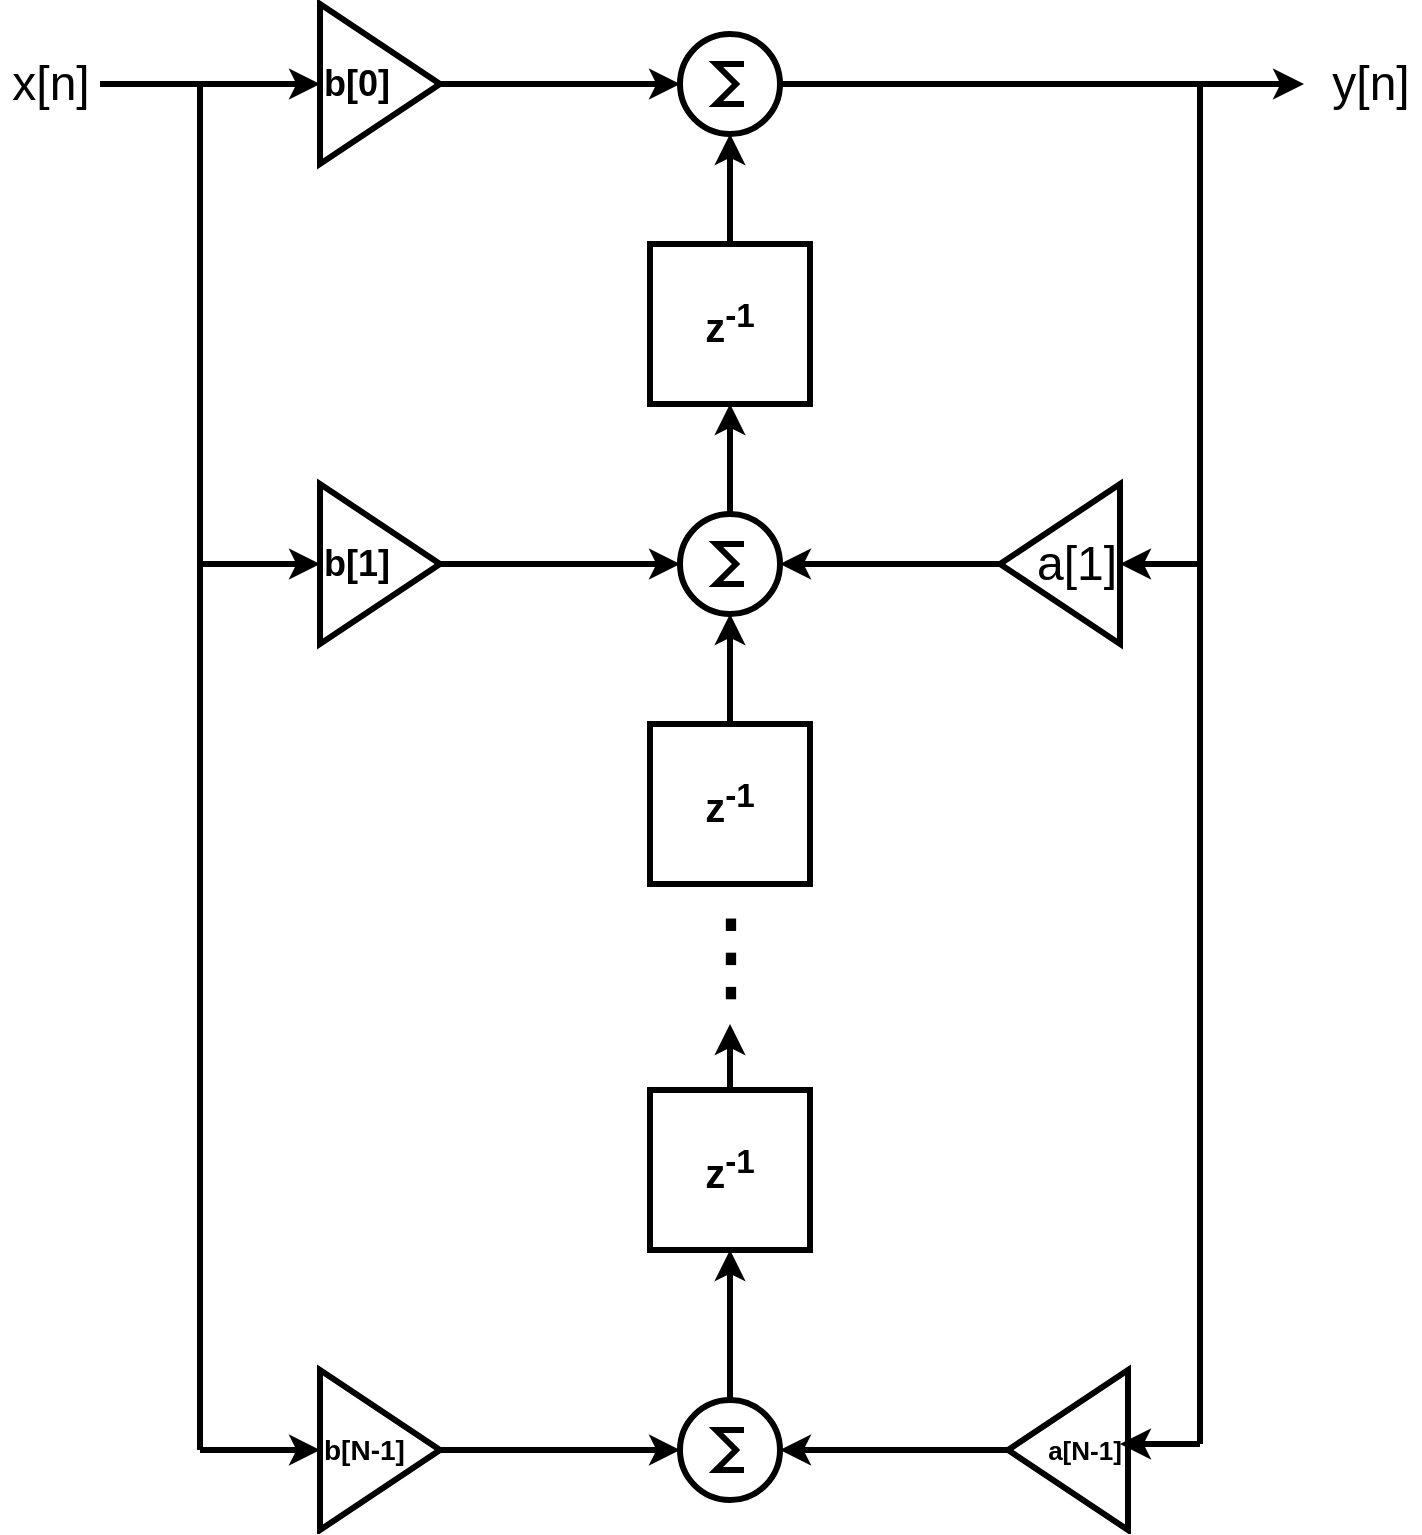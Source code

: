 <mxfile version="12.4.1" type="device" pages="1"><diagram name="Page-1" id="16e2658f-23c8-b752-8be9-c03fbebb8bbe"><mxGraphModel dx="1038" dy="531" grid="1" gridSize="10" guides="1" tooltips="1" connect="1" arrows="1" fold="1" page="1" pageScale="1" pageWidth="1100" pageHeight="850" background="#ffffff" math="0" shadow="0"><root><mxCell id="0"/><mxCell id="1" parent="0"/><mxCell id="TowRSBArlQda8DQyPEHv-1" value="&lt;b&gt;&lt;font style=&quot;font-size: 18px&quot;&gt;b[0]&lt;/font&gt;&lt;/b&gt;" style="triangle;whiteSpace=wrap;html=1;align=left;strokeWidth=3;shadow=0;" vertex="1" parent="1"><mxGeometry x="280" y="80" width="60" height="80" as="geometry"/></mxCell><mxCell id="TowRSBArlQda8DQyPEHv-7" value="" style="edgeStyle=orthogonalEdgeStyle;rounded=0;orthogonalLoop=1;jettySize=auto;html=1;strokeWidth=3;shadow=0;" edge="1" parent="1" source="TowRSBArlQda8DQyPEHv-3" target="TowRSBArlQda8DQyPEHv-2"><mxGeometry relative="1" as="geometry"/></mxCell><mxCell id="TowRSBArlQda8DQyPEHv-3" value="&lt;b style=&quot;font-size: 20px&quot;&gt;z&lt;sup&gt;-1&lt;/sup&gt;&lt;/b&gt;" style="whiteSpace=wrap;html=1;aspect=fixed;strokeWidth=3;shadow=0;" vertex="1" parent="1"><mxGeometry x="445" y="200" width="80" height="80" as="geometry"/></mxCell><mxCell id="TowRSBArlQda8DQyPEHv-10" value="" style="edgeStyle=orthogonalEdgeStyle;rounded=0;orthogonalLoop=1;jettySize=auto;html=1;strokeWidth=3;shadow=0;" edge="1" parent="1" source="TowRSBArlQda8DQyPEHv-2"><mxGeometry relative="1" as="geometry"><mxPoint x="772" y="120" as="targetPoint"/></mxGeometry></mxCell><mxCell id="TowRSBArlQda8DQyPEHv-2" value="" style="verticalLabelPosition=bottom;shadow=0;dashed=0;align=center;html=1;verticalAlign=top;shape=mxgraph.electrical.abstract.sum;strokeWidth=3;" vertex="1" parent="1"><mxGeometry x="460" y="95" width="50" height="50" as="geometry"/></mxCell><mxCell id="TowRSBArlQda8DQyPEHv-6" value="" style="edgeStyle=orthogonalEdgeStyle;rounded=0;orthogonalLoop=1;jettySize=auto;html=1;strokeWidth=3;shadow=0;" edge="1" parent="1" source="TowRSBArlQda8DQyPEHv-1" target="TowRSBArlQda8DQyPEHv-2"><mxGeometry relative="1" as="geometry"><mxPoint x="330" y="120" as="sourcePoint"/><mxPoint x="470" y="120" as="targetPoint"/></mxGeometry></mxCell><mxCell id="TowRSBArlQda8DQyPEHv-12" value="y&lt;font style=&quot;font-size: 24px;&quot;&gt;[n]&lt;/font&gt;" style="text;html=1;align=center;verticalAlign=middle;resizable=0;points=[];;autosize=1;fontSize=24;strokeWidth=3;shadow=0;" vertex="1" parent="1"><mxGeometry x="780" y="105" width="50" height="30" as="geometry"/></mxCell><mxCell id="TowRSBArlQda8DQyPEHv-15" value="" style="edgeStyle=orthogonalEdgeStyle;rounded=0;orthogonalLoop=1;jettySize=auto;html=1;fontSize=24;strokeWidth=3;shadow=0;" edge="1" parent="1" source="TowRSBArlQda8DQyPEHv-13" target="TowRSBArlQda8DQyPEHv-1"><mxGeometry relative="1" as="geometry"><mxPoint x="250" y="120" as="targetPoint"/></mxGeometry></mxCell><mxCell id="TowRSBArlQda8DQyPEHv-13" value="&lt;font style=&quot;font-size: 24px&quot;&gt;x[n]&lt;/font&gt;" style="text;html=1;align=center;verticalAlign=middle;resizable=0;points=[];;autosize=1;fontSize=24;strokeWidth=3;shadow=0;" vertex="1" parent="1"><mxGeometry x="120" y="105" width="50" height="30" as="geometry"/></mxCell><mxCell id="TowRSBArlQda8DQyPEHv-22" value="" style="edgeStyle=orthogonalEdgeStyle;rounded=0;orthogonalLoop=1;jettySize=auto;html=1;fontSize=24;entryX=0;entryY=0.5;entryDx=0;entryDy=0;entryPerimeter=0;strokeWidth=3;shadow=0;" edge="1" parent="1" source="TowRSBArlQda8DQyPEHv-18" target="TowRSBArlQda8DQyPEHv-19"><mxGeometry relative="1" as="geometry"><mxPoint x="440" y="360" as="targetPoint"/></mxGeometry></mxCell><mxCell id="TowRSBArlQda8DQyPEHv-18" value="&lt;b&gt;&lt;font style=&quot;font-size: 18px&quot;&gt;b[1]&lt;/font&gt;&lt;/b&gt;" style="triangle;whiteSpace=wrap;html=1;align=left;strokeWidth=3;shadow=0;" vertex="1" parent="1"><mxGeometry x="280" y="320" width="60" height="80" as="geometry"/></mxCell><mxCell id="TowRSBArlQda8DQyPEHv-20" value="" style="edgeStyle=orthogonalEdgeStyle;rounded=0;orthogonalLoop=1;jettySize=auto;html=1;fontSize=24;strokeWidth=3;shadow=0;" edge="1" parent="1" source="TowRSBArlQda8DQyPEHv-19" target="TowRSBArlQda8DQyPEHv-3"><mxGeometry relative="1" as="geometry"/></mxCell><mxCell id="TowRSBArlQda8DQyPEHv-19" value="" style="verticalLabelPosition=bottom;shadow=0;dashed=0;align=center;html=1;verticalAlign=top;shape=mxgraph.electrical.abstract.sum;strokeWidth=3;" vertex="1" parent="1"><mxGeometry x="460" y="335" width="50" height="50" as="geometry"/></mxCell><mxCell id="TowRSBArlQda8DQyPEHv-24" value="" style="endArrow=none;html=1;fontSize=24;strokeWidth=3;shadow=0;" edge="1" parent="1"><mxGeometry width="50" height="50" relative="1" as="geometry"><mxPoint x="220" y="360" as="sourcePoint"/><mxPoint x="220" y="120" as="targetPoint"/></mxGeometry></mxCell><mxCell id="TowRSBArlQda8DQyPEHv-25" value="" style="endArrow=classic;html=1;fontSize=24;entryX=0;entryY=0.5;entryDx=0;entryDy=0;strokeWidth=3;shadow=0;" edge="1" parent="1" target="TowRSBArlQda8DQyPEHv-18"><mxGeometry width="50" height="50" relative="1" as="geometry"><mxPoint x="220" y="360" as="sourcePoint"/><mxPoint x="170" y="420" as="targetPoint"/></mxGeometry></mxCell><mxCell id="TowRSBArlQda8DQyPEHv-28" value="" style="edgeStyle=orthogonalEdgeStyle;rounded=0;orthogonalLoop=1;jettySize=auto;html=1;fontSize=24;strokeWidth=3;shadow=0;" edge="1" parent="1" source="TowRSBArlQda8DQyPEHv-26" target="TowRSBArlQda8DQyPEHv-19"><mxGeometry relative="1" as="geometry"/></mxCell><mxCell id="TowRSBArlQda8DQyPEHv-26" value="&lt;b style=&quot;font-size: 20px&quot;&gt;z&lt;sup&gt;-1&lt;/sup&gt;&lt;/b&gt;" style="whiteSpace=wrap;html=1;aspect=fixed;strokeWidth=3;shadow=0;" vertex="1" parent="1"><mxGeometry x="445" y="440" width="80" height="80" as="geometry"/></mxCell><mxCell id="TowRSBArlQda8DQyPEHv-29" value="&lt;span style=&quot;font-family: &amp;#34;source sans pro&amp;#34; , &amp;#34;roboto&amp;#34; , &amp;#34;san francisco&amp;#34; , &amp;#34;segoe ui&amp;#34; , sans-serif ; font-size: 50px ; white-space: normal ; background-color: rgb(255 , 255 , 255)&quot;&gt;⋮&lt;/span&gt;" style="text;html=1;align=center;verticalAlign=middle;resizable=0;points=[];;autosize=1;fontSize=24;strokeWidth=3;shadow=0;" vertex="1" parent="1"><mxGeometry x="470" y="530" width="30" height="50" as="geometry"/></mxCell><mxCell id="TowRSBArlQda8DQyPEHv-31" value="" style="edgeStyle=orthogonalEdgeStyle;rounded=0;orthogonalLoop=1;jettySize=auto;html=1;fontSize=24;strokeWidth=3;shadow=0;" edge="1" parent="1" source="TowRSBArlQda8DQyPEHv-30"><mxGeometry relative="1" as="geometry"><mxPoint x="485" y="590" as="targetPoint"/></mxGeometry></mxCell><mxCell id="TowRSBArlQda8DQyPEHv-30" value="&lt;b style=&quot;font-size: 20px&quot;&gt;z&lt;sup&gt;-1&lt;/sup&gt;&lt;/b&gt;" style="whiteSpace=wrap;html=1;aspect=fixed;strokeWidth=3;shadow=0;" vertex="1" parent="1"><mxGeometry x="445" y="623" width="80" height="80" as="geometry"/></mxCell><mxCell id="TowRSBArlQda8DQyPEHv-33" value="" style="edgeStyle=orthogonalEdgeStyle;rounded=0;orthogonalLoop=1;jettySize=auto;html=1;fontSize=24;strokeWidth=3;shadow=0;" edge="1" parent="1" source="TowRSBArlQda8DQyPEHv-32" target="TowRSBArlQda8DQyPEHv-30"><mxGeometry relative="1" as="geometry"/></mxCell><mxCell id="TowRSBArlQda8DQyPEHv-32" value="" style="verticalLabelPosition=bottom;shadow=0;dashed=0;align=center;html=1;verticalAlign=top;shape=mxgraph.electrical.abstract.sum;strokeWidth=3;" vertex="1" parent="1"><mxGeometry x="460" y="778" width="50" height="50" as="geometry"/></mxCell><mxCell id="TowRSBArlQda8DQyPEHv-36" value="" style="edgeStyle=orthogonalEdgeStyle;rounded=0;orthogonalLoop=1;jettySize=auto;html=1;fontSize=24;entryX=0;entryY=0.5;entryDx=0;entryDy=0;entryPerimeter=0;strokeWidth=3;shadow=0;" edge="1" parent="1" source="TowRSBArlQda8DQyPEHv-34" target="TowRSBArlQda8DQyPEHv-32"><mxGeometry relative="1" as="geometry"><mxPoint x="420" y="825" as="targetPoint"/></mxGeometry></mxCell><mxCell id="TowRSBArlQda8DQyPEHv-34" value="&lt;b&gt;&lt;font style=&quot;font-size: 14px&quot;&gt;b[N-1]&lt;/font&gt;&lt;/b&gt;" style="triangle;whiteSpace=wrap;html=1;align=left;strokeWidth=3;shadow=0;" vertex="1" parent="1"><mxGeometry x="280" y="763" width="60" height="80" as="geometry"/></mxCell><mxCell id="TowRSBArlQda8DQyPEHv-37" value="" style="endArrow=none;html=1;fontSize=24;strokeWidth=3;shadow=0;" edge="1" parent="1"><mxGeometry width="50" height="50" relative="1" as="geometry"><mxPoint x="220" y="803" as="sourcePoint"/><mxPoint x="220" y="323" as="targetPoint"/></mxGeometry></mxCell><mxCell id="TowRSBArlQda8DQyPEHv-38" value="" style="endArrow=classic;html=1;fontSize=24;entryX=0;entryY=0.5;entryDx=0;entryDy=0;strokeWidth=3;shadow=0;" edge="1" parent="1" target="TowRSBArlQda8DQyPEHv-34"><mxGeometry width="50" height="50" relative="1" as="geometry"><mxPoint x="220" y="803" as="sourcePoint"/><mxPoint x="170" y="900" as="targetPoint"/></mxGeometry></mxCell><mxCell id="TowRSBArlQda8DQyPEHv-43" value="" style="edgeStyle=orthogonalEdgeStyle;rounded=0;orthogonalLoop=1;jettySize=auto;html=1;shadow=0;strokeWidth=3;fontSize=24;entryX=1;entryY=0.5;entryDx=0;entryDy=0;entryPerimeter=0;" edge="1" parent="1" source="TowRSBArlQda8DQyPEHv-40" target="TowRSBArlQda8DQyPEHv-19"><mxGeometry relative="1" as="geometry"><mxPoint x="540" y="360" as="targetPoint"/></mxGeometry></mxCell><mxCell id="TowRSBArlQda8DQyPEHv-40" value="" style="triangle;whiteSpace=wrap;html=1;shadow=0;strokeWidth=3;fontSize=24;align=right;rotation=-180;flipV=1;" vertex="1" parent="1"><mxGeometry x="620" y="320" width="60" height="80" as="geometry"/></mxCell><mxCell id="TowRSBArlQda8DQyPEHv-41" value="a[1]" style="text;html=1;align=center;verticalAlign=middle;resizable=0;points=[];;autosize=1;fontSize=24;" vertex="1" parent="1"><mxGeometry x="628" y="345" width="60" height="30" as="geometry"/></mxCell><mxCell id="TowRSBArlQda8DQyPEHv-44" value="" style="endArrow=none;html=1;shadow=0;strokeWidth=3;fontSize=24;" edge="1" parent="1"><mxGeometry width="50" height="50" relative="1" as="geometry"><mxPoint x="720" y="360" as="sourcePoint"/><mxPoint x="720" y="120" as="targetPoint"/></mxGeometry></mxCell><mxCell id="TowRSBArlQda8DQyPEHv-45" value="" style="endArrow=classic;html=1;shadow=0;strokeWidth=3;fontSize=24;entryX=0.867;entryY=0.5;entryDx=0;entryDy=0;entryPerimeter=0;" edge="1" parent="1" target="TowRSBArlQda8DQyPEHv-41"><mxGeometry width="50" height="50" relative="1" as="geometry"><mxPoint x="720" y="360" as="sourcePoint"/><mxPoint x="680" y="520" as="targetPoint"/></mxGeometry></mxCell><mxCell id="TowRSBArlQda8DQyPEHv-60" value="" style="edgeStyle=orthogonalEdgeStyle;rounded=0;orthogonalLoop=1;jettySize=auto;html=1;shadow=0;strokeWidth=3;fontSize=24;entryX=1;entryY=0.5;entryDx=0;entryDy=0;entryPerimeter=0;" edge="1" parent="1" source="TowRSBArlQda8DQyPEHv-46" target="TowRSBArlQda8DQyPEHv-32"><mxGeometry relative="1" as="geometry"><mxPoint x="544" y="803" as="targetPoint"/></mxGeometry></mxCell><mxCell id="TowRSBArlQda8DQyPEHv-46" value="" style="triangle;whiteSpace=wrap;html=1;shadow=0;strokeWidth=3;fontSize=24;align=right;rotation=-180;flipV=1;" vertex="1" parent="1"><mxGeometry x="624" y="763" width="60" height="80" as="geometry"/></mxCell><mxCell id="TowRSBArlQda8DQyPEHv-47" value="a[&lt;font style=&quot;font-size: 13px&quot;&gt;N&lt;/font&gt;-1]" style="text;html=1;align=center;verticalAlign=middle;resizable=0;points=[];;autosize=1;fontSize=13;fontStyle=1" vertex="1" parent="1"><mxGeometry x="637" y="793" width="50" height="20" as="geometry"/></mxCell><mxCell id="TowRSBArlQda8DQyPEHv-53" value="" style="endArrow=none;html=1;shadow=0;strokeWidth=3;fontSize=24;" edge="1" parent="1"><mxGeometry width="50" height="50" relative="1" as="geometry"><mxPoint x="720" y="800" as="sourcePoint"/><mxPoint x="720" y="360" as="targetPoint"/></mxGeometry></mxCell><mxCell id="TowRSBArlQda8DQyPEHv-62" value="" style="endArrow=classic;html=1;shadow=0;strokeWidth=3;fontSize=24;" edge="1" parent="1"><mxGeometry width="50" height="50" relative="1" as="geometry"><mxPoint x="720" y="800" as="sourcePoint"/><mxPoint x="680" y="800" as="targetPoint"/></mxGeometry></mxCell></root></mxGraphModel></diagram></mxfile>
